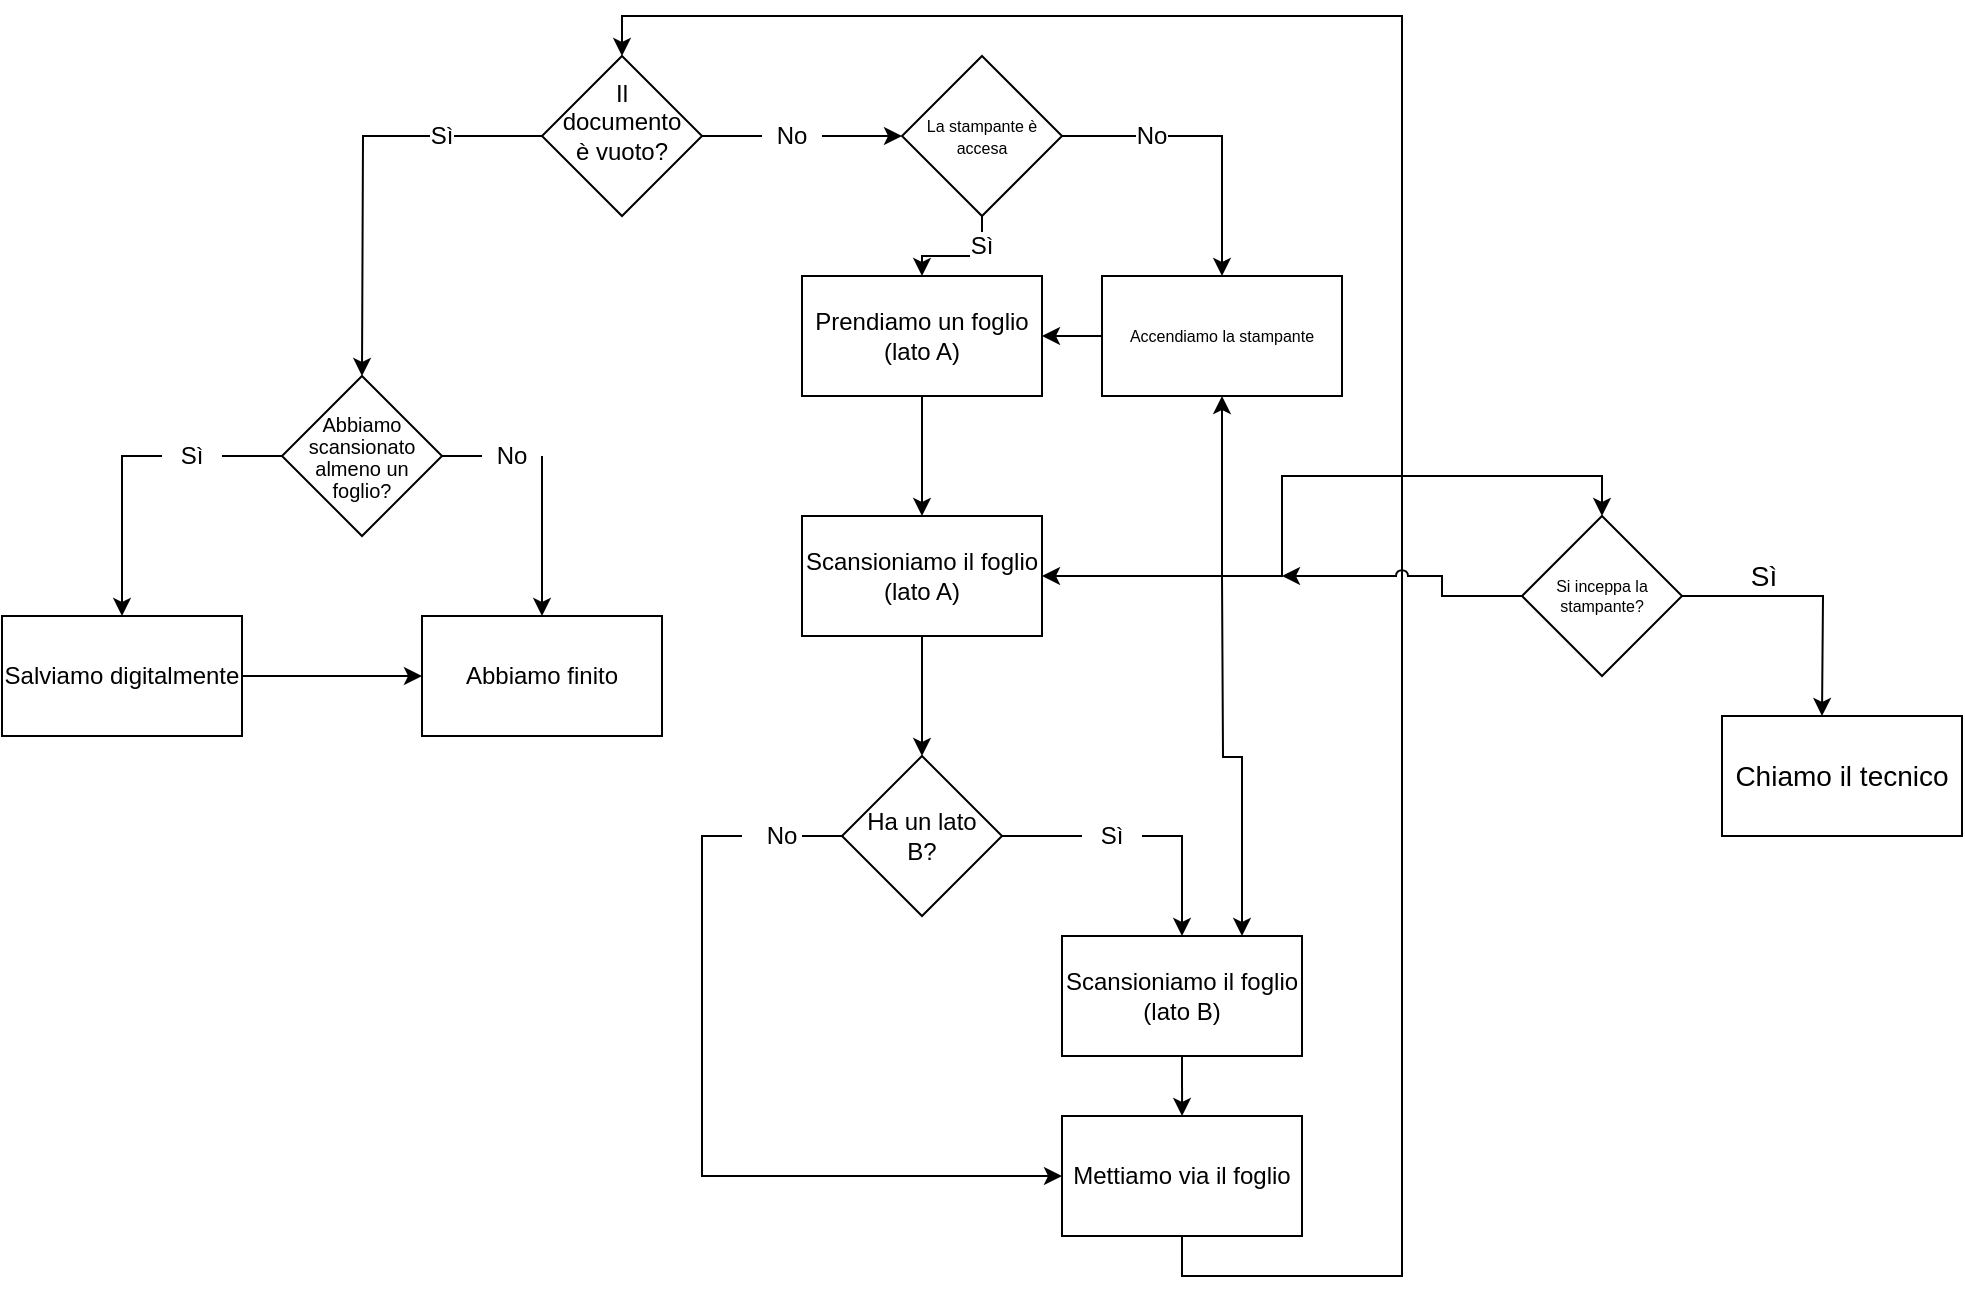 <mxfile version="16.5.1" type="device"><diagram id="rNvXOswDoiBwtW-4i_pI" name="Pagina-1"><mxGraphModel dx="331" dy="199" grid="1" gridSize="10" guides="1" tooltips="1" connect="1" arrows="1" fold="1" page="1" pageScale="1" pageWidth="827" pageHeight="1169" math="0" shadow="0"><root><mxCell id="0"/><mxCell id="1" parent="0"/><mxCell id="F4h-xOhwPjGu_bBkUjPS-2" style="edgeStyle=orthogonalEdgeStyle;rounded=0;orthogonalLoop=1;jettySize=auto;html=1;exitX=0;exitY=0.5;exitDx=0;exitDy=0;" edge="1" parent="1" source="F4h-xOhwPjGu_bBkUjPS-3"><mxGeometry relative="1" as="geometry"><mxPoint x="550" y="470" as="targetPoint"/></mxGeometry></mxCell><mxCell id="F4h-xOhwPjGu_bBkUjPS-34" style="edgeStyle=orthogonalEdgeStyle;rounded=0;orthogonalLoop=1;jettySize=auto;html=1;exitX=1;exitY=0.5;exitDx=0;exitDy=0;entryX=0;entryY=0.5;entryDx=0;entryDy=0;fontSize=9;startArrow=none;" edge="1" parent="1" source="F4h-xOhwPjGu_bBkUjPS-6" target="F4h-xOhwPjGu_bBkUjPS-32"><mxGeometry relative="1" as="geometry"/></mxCell><mxCell id="F4h-xOhwPjGu_bBkUjPS-3" value="" style="rhombus;whiteSpace=wrap;html=1;" vertex="1" parent="1"><mxGeometry x="640" y="310" width="80" height="80" as="geometry"/></mxCell><mxCell id="F4h-xOhwPjGu_bBkUjPS-4" value="Il documento è vuoto?" style="text;html=1;strokeColor=none;fillColor=none;align=center;verticalAlign=middle;whiteSpace=wrap;rounded=0;" vertex="1" parent="1"><mxGeometry x="660" y="335" width="40" height="15" as="geometry"/></mxCell><mxCell id="F4h-xOhwPjGu_bBkUjPS-5" value="Sì" style="text;html=1;strokeColor=none;fillColor=none;align=center;verticalAlign=middle;whiteSpace=wrap;rounded=0;labelBackgroundColor=default;" vertex="1" parent="1"><mxGeometry x="560" y="335" width="60" height="30" as="geometry"/></mxCell><mxCell id="F4h-xOhwPjGu_bBkUjPS-7" style="edgeStyle=orthogonalEdgeStyle;rounded=0;orthogonalLoop=1;jettySize=auto;html=1;exitX=0.5;exitY=1;exitDx=0;exitDy=0;entryX=0.5;entryY=0;entryDx=0;entryDy=0;" edge="1" parent="1" source="F4h-xOhwPjGu_bBkUjPS-8" target="F4h-xOhwPjGu_bBkUjPS-10"><mxGeometry relative="1" as="geometry"/></mxCell><mxCell id="F4h-xOhwPjGu_bBkUjPS-8" value="Prendiamo un foglio (lato A)" style="rounded=0;whiteSpace=wrap;html=1;labelBackgroundColor=default;" vertex="1" parent="1"><mxGeometry x="770" y="420" width="120" height="60" as="geometry"/></mxCell><mxCell id="F4h-xOhwPjGu_bBkUjPS-9" style="edgeStyle=orthogonalEdgeStyle;rounded=0;orthogonalLoop=1;jettySize=auto;html=1;exitX=0.5;exitY=1;exitDx=0;exitDy=0;entryX=0.5;entryY=0;entryDx=0;entryDy=0;" edge="1" parent="1" source="F4h-xOhwPjGu_bBkUjPS-10" target="F4h-xOhwPjGu_bBkUjPS-14"><mxGeometry relative="1" as="geometry"/></mxCell><mxCell id="F4h-xOhwPjGu_bBkUjPS-58" style="edgeStyle=orthogonalEdgeStyle;rounded=0;orthogonalLoop=1;jettySize=auto;html=1;exitX=1;exitY=0.5;exitDx=0;exitDy=0;fontSize=14;startArrow=classic;startFill=1;endArrow=classic;endFill=1;entryX=0.5;entryY=0;entryDx=0;entryDy=0;jumpStyle=arc;" edge="1" parent="1" source="F4h-xOhwPjGu_bBkUjPS-10" target="F4h-xOhwPjGu_bBkUjPS-45"><mxGeometry relative="1" as="geometry"><mxPoint x="1010" y="570.167" as="targetPoint"/></mxGeometry></mxCell><mxCell id="F4h-xOhwPjGu_bBkUjPS-10" value="Scansioniamo il foglio (lato A)" style="rounded=0;whiteSpace=wrap;html=1;labelBackgroundColor=default;" vertex="1" parent="1"><mxGeometry x="770" y="540" width="120" height="60" as="geometry"/></mxCell><mxCell id="F4h-xOhwPjGu_bBkUjPS-11" style="edgeStyle=orthogonalEdgeStyle;rounded=0;orthogonalLoop=1;jettySize=auto;html=1;exitX=0;exitY=0.5;exitDx=0;exitDy=0;startArrow=none;entryX=0;entryY=0.5;entryDx=0;entryDy=0;" edge="1" parent="1" source="F4h-xOhwPjGu_bBkUjPS-15" target="F4h-xOhwPjGu_bBkUjPS-21"><mxGeometry relative="1" as="geometry"><mxPoint x="700" y="750" as="targetPoint"/></mxGeometry></mxCell><mxCell id="F4h-xOhwPjGu_bBkUjPS-12" style="edgeStyle=orthogonalEdgeStyle;rounded=0;orthogonalLoop=1;jettySize=auto;html=1;exitX=1;exitY=0.5;exitDx=0;exitDy=0;startArrow=none;" edge="1" parent="1" source="F4h-xOhwPjGu_bBkUjPS-16"><mxGeometry relative="1" as="geometry"><mxPoint x="960" y="750" as="targetPoint"/><Array as="points"><mxPoint x="960" y="700"/><mxPoint x="960" y="750"/></Array></mxGeometry></mxCell><mxCell id="F4h-xOhwPjGu_bBkUjPS-13" style="edgeStyle=orthogonalEdgeStyle;rounded=0;orthogonalLoop=1;jettySize=auto;html=1;exitX=0;exitY=0.5;exitDx=0;exitDy=0;endArrow=none;endFill=0;" edge="1" parent="1" source="F4h-xOhwPjGu_bBkUjPS-14" target="F4h-xOhwPjGu_bBkUjPS-15"><mxGeometry relative="1" as="geometry"/></mxCell><mxCell id="F4h-xOhwPjGu_bBkUjPS-14" value="Ha un lato &lt;br&gt;B?" style="rhombus;whiteSpace=wrap;html=1;labelBackgroundColor=none;" vertex="1" parent="1"><mxGeometry x="790" y="660" width="80" height="80" as="geometry"/></mxCell><mxCell id="F4h-xOhwPjGu_bBkUjPS-15" value="No" style="text;html=1;strokeColor=none;fillColor=none;align=center;verticalAlign=middle;whiteSpace=wrap;rounded=0;labelBackgroundColor=default;" vertex="1" parent="1"><mxGeometry x="740" y="685" width="40" height="30" as="geometry"/></mxCell><mxCell id="F4h-xOhwPjGu_bBkUjPS-16" value="Sì" style="text;html=1;strokeColor=none;fillColor=none;align=center;verticalAlign=middle;whiteSpace=wrap;rounded=0;labelBackgroundColor=default;" vertex="1" parent="1"><mxGeometry x="910" y="685" width="30" height="30" as="geometry"/></mxCell><mxCell id="F4h-xOhwPjGu_bBkUjPS-17" value="" style="edgeStyle=orthogonalEdgeStyle;rounded=0;orthogonalLoop=1;jettySize=auto;html=1;exitX=1;exitY=0.5;exitDx=0;exitDy=0;endArrow=none;" edge="1" parent="1" source="F4h-xOhwPjGu_bBkUjPS-14" target="F4h-xOhwPjGu_bBkUjPS-16"><mxGeometry relative="1" as="geometry"><mxPoint x="950" y="750" as="targetPoint"/><mxPoint x="870" y="700" as="sourcePoint"/></mxGeometry></mxCell><mxCell id="F4h-xOhwPjGu_bBkUjPS-18" style="edgeStyle=orthogonalEdgeStyle;rounded=0;orthogonalLoop=1;jettySize=auto;html=1;exitX=0.5;exitY=1;exitDx=0;exitDy=0;endArrow=classic;endFill=1;" edge="1" parent="1" source="F4h-xOhwPjGu_bBkUjPS-19"><mxGeometry relative="1" as="geometry"><mxPoint x="960.034" y="840" as="targetPoint"/></mxGeometry></mxCell><mxCell id="F4h-xOhwPjGu_bBkUjPS-60" style="edgeStyle=orthogonalEdgeStyle;rounded=0;orthogonalLoop=1;jettySize=auto;html=1;exitX=0.75;exitY=0;exitDx=0;exitDy=0;fontSize=14;startArrow=classic;startFill=1;endArrow=none;endFill=0;" edge="1" parent="1" source="F4h-xOhwPjGu_bBkUjPS-19"><mxGeometry relative="1" as="geometry"><mxPoint x="980" y="570" as="targetPoint"/></mxGeometry></mxCell><mxCell id="F4h-xOhwPjGu_bBkUjPS-19" value="Scansioniamo il foglio (lato B)" style="rounded=0;whiteSpace=wrap;html=1;labelBackgroundColor=default;" vertex="1" parent="1"><mxGeometry x="900" y="750" width="120" height="60" as="geometry"/></mxCell><mxCell id="F4h-xOhwPjGu_bBkUjPS-20" style="edgeStyle=orthogonalEdgeStyle;rounded=0;orthogonalLoop=1;jettySize=auto;html=1;exitX=0.5;exitY=1;exitDx=0;exitDy=0;endArrow=classic;endFill=1;entryX=0.5;entryY=0;entryDx=0;entryDy=0;" edge="1" parent="1" source="F4h-xOhwPjGu_bBkUjPS-21" target="F4h-xOhwPjGu_bBkUjPS-3"><mxGeometry relative="1" as="geometry"><mxPoint x="810" y="300" as="targetPoint"/><Array as="points"><mxPoint x="960" y="920"/><mxPoint x="1070" y="920"/><mxPoint x="1070" y="290"/><mxPoint x="680" y="290"/></Array></mxGeometry></mxCell><mxCell id="F4h-xOhwPjGu_bBkUjPS-21" value="Mettiamo via il foglio" style="rounded=0;whiteSpace=wrap;html=1;labelBackgroundColor=default;" vertex="1" parent="1"><mxGeometry x="900" y="840" width="120" height="60" as="geometry"/></mxCell><mxCell id="F4h-xOhwPjGu_bBkUjPS-22" style="edgeStyle=orthogonalEdgeStyle;rounded=0;orthogonalLoop=1;jettySize=auto;html=1;exitX=0;exitY=0.5;exitDx=0;exitDy=0;endArrow=classic;endFill=1;startArrow=none;" edge="1" parent="1" source="F4h-xOhwPjGu_bBkUjPS-28"><mxGeometry relative="1" as="geometry"><mxPoint x="430" y="590" as="targetPoint"/></mxGeometry></mxCell><mxCell id="F4h-xOhwPjGu_bBkUjPS-23" style="edgeStyle=orthogonalEdgeStyle;rounded=0;orthogonalLoop=1;jettySize=auto;html=1;exitX=1;exitY=0.5;exitDx=0;exitDy=0;endArrow=classic;endFill=1;startArrow=none;entryX=0.5;entryY=0;entryDx=0;entryDy=0;" edge="1" parent="1" source="F4h-xOhwPjGu_bBkUjPS-30" target="F4h-xOhwPjGu_bBkUjPS-27"><mxGeometry relative="1" as="geometry"><mxPoint x="630" y="590" as="targetPoint"/><Array as="points"><mxPoint x="640" y="540"/><mxPoint x="640" y="540"/></Array></mxGeometry></mxCell><mxCell id="F4h-xOhwPjGu_bBkUjPS-24" value="&lt;p style=&quot;line-height: 1.1; font-size: 10px;&quot;&gt;Abbiamo scansionato almeno un foglio?&lt;/p&gt;" style="rhombus;whiteSpace=wrap;html=1;labelBackgroundColor=none;fontSize=10;" vertex="1" parent="1"><mxGeometry x="510" y="470" width="80" height="80" as="geometry"/></mxCell><mxCell id="F4h-xOhwPjGu_bBkUjPS-25" style="edgeStyle=orthogonalEdgeStyle;rounded=0;orthogonalLoop=1;jettySize=auto;html=1;exitX=1;exitY=0.5;exitDx=0;exitDy=0;entryX=0;entryY=0.5;entryDx=0;entryDy=0;endArrow=classic;endFill=1;" edge="1" parent="1" source="F4h-xOhwPjGu_bBkUjPS-26" target="F4h-xOhwPjGu_bBkUjPS-27"><mxGeometry relative="1" as="geometry"/></mxCell><mxCell id="F4h-xOhwPjGu_bBkUjPS-26" value="Salviamo digitalmente" style="rounded=0;whiteSpace=wrap;html=1;labelBackgroundColor=none;" vertex="1" parent="1"><mxGeometry x="370" y="590" width="120" height="60" as="geometry"/></mxCell><mxCell id="F4h-xOhwPjGu_bBkUjPS-27" value="Abbiamo finito" style="rounded=0;whiteSpace=wrap;html=1;labelBackgroundColor=none;" vertex="1" parent="1"><mxGeometry x="580" y="590" width="120" height="60" as="geometry"/></mxCell><mxCell id="F4h-xOhwPjGu_bBkUjPS-28" value="Sì" style="text;html=1;strokeColor=none;fillColor=none;align=center;verticalAlign=middle;whiteSpace=wrap;rounded=0;labelBackgroundColor=none;" vertex="1" parent="1"><mxGeometry x="450" y="495" width="30" height="30" as="geometry"/></mxCell><mxCell id="F4h-xOhwPjGu_bBkUjPS-29" value="" style="edgeStyle=orthogonalEdgeStyle;rounded=0;orthogonalLoop=1;jettySize=auto;html=1;exitX=0;exitY=0.5;exitDx=0;exitDy=0;endArrow=none;endFill=1;" edge="1" parent="1" source="F4h-xOhwPjGu_bBkUjPS-24" target="F4h-xOhwPjGu_bBkUjPS-28"><mxGeometry relative="1" as="geometry"><mxPoint x="430" y="590" as="targetPoint"/><mxPoint x="510" y="510" as="sourcePoint"/></mxGeometry></mxCell><mxCell id="F4h-xOhwPjGu_bBkUjPS-30" value="No" style="text;html=1;strokeColor=none;fillColor=none;align=center;verticalAlign=middle;whiteSpace=wrap;rounded=0;labelBackgroundColor=none;" vertex="1" parent="1"><mxGeometry x="610" y="495" width="30" height="30" as="geometry"/></mxCell><mxCell id="F4h-xOhwPjGu_bBkUjPS-31" value="" style="edgeStyle=orthogonalEdgeStyle;rounded=0;orthogonalLoop=1;jettySize=auto;html=1;exitX=1;exitY=0.5;exitDx=0;exitDy=0;endArrow=none;endFill=1;" edge="1" parent="1" source="F4h-xOhwPjGu_bBkUjPS-24" target="F4h-xOhwPjGu_bBkUjPS-30"><mxGeometry relative="1" as="geometry"><mxPoint x="630" y="590" as="targetPoint"/><mxPoint x="590" y="510" as="sourcePoint"/></mxGeometry></mxCell><mxCell id="F4h-xOhwPjGu_bBkUjPS-36" style="edgeStyle=orthogonalEdgeStyle;rounded=0;orthogonalLoop=1;jettySize=auto;html=1;exitX=0.5;exitY=1;exitDx=0;exitDy=0;entryX=0.5;entryY=0;entryDx=0;entryDy=0;fontSize=9;" edge="1" parent="1" source="F4h-xOhwPjGu_bBkUjPS-32" target="F4h-xOhwPjGu_bBkUjPS-8"><mxGeometry relative="1" as="geometry"/></mxCell><mxCell id="F4h-xOhwPjGu_bBkUjPS-40" style="edgeStyle=orthogonalEdgeStyle;rounded=0;orthogonalLoop=1;jettySize=auto;html=1;exitX=1;exitY=0.5;exitDx=0;exitDy=0;entryX=0.5;entryY=0;entryDx=0;entryDy=0;fontSize=8;" edge="1" parent="1" source="F4h-xOhwPjGu_bBkUjPS-32" target="F4h-xOhwPjGu_bBkUjPS-39"><mxGeometry relative="1" as="geometry"/></mxCell><mxCell id="F4h-xOhwPjGu_bBkUjPS-32" value="&lt;font style=&quot;font-size: 8px&quot;&gt;La stampante è accesa&lt;br&gt;&lt;/font&gt;" style="rhombus;whiteSpace=wrap;html=1;fontSize=9;" vertex="1" parent="1"><mxGeometry x="820" y="310" width="80" height="80" as="geometry"/></mxCell><mxCell id="F4h-xOhwPjGu_bBkUjPS-6" value="No" style="text;html=1;strokeColor=none;fillColor=none;align=center;verticalAlign=middle;whiteSpace=wrap;rounded=0;labelBackgroundColor=none;" vertex="1" parent="1"><mxGeometry x="750" y="335" width="30" height="30" as="geometry"/></mxCell><mxCell id="F4h-xOhwPjGu_bBkUjPS-35" value="" style="edgeStyle=orthogonalEdgeStyle;rounded=0;orthogonalLoop=1;jettySize=auto;html=1;exitX=1;exitY=0.5;exitDx=0;exitDy=0;entryX=0;entryY=0.5;entryDx=0;entryDy=0;fontSize=9;endArrow=none;" edge="1" parent="1" source="F4h-xOhwPjGu_bBkUjPS-3" target="F4h-xOhwPjGu_bBkUjPS-6"><mxGeometry relative="1" as="geometry"><mxPoint x="720" y="350" as="sourcePoint"/><mxPoint x="790" y="360" as="targetPoint"/></mxGeometry></mxCell><mxCell id="F4h-xOhwPjGu_bBkUjPS-37" value="Sì" style="text;html=1;strokeColor=none;fillColor=none;align=center;verticalAlign=middle;whiteSpace=wrap;rounded=0;labelBackgroundColor=default;" vertex="1" parent="1"><mxGeometry x="845" y="390" width="30" height="30" as="geometry"/></mxCell><mxCell id="F4h-xOhwPjGu_bBkUjPS-43" style="edgeStyle=orthogonalEdgeStyle;rounded=0;orthogonalLoop=1;jettySize=auto;html=1;exitX=0;exitY=0.5;exitDx=0;exitDy=0;entryX=1;entryY=0.5;entryDx=0;entryDy=0;fontSize=8;" edge="1" parent="1" source="F4h-xOhwPjGu_bBkUjPS-39" target="F4h-xOhwPjGu_bBkUjPS-8"><mxGeometry relative="1" as="geometry"/></mxCell><mxCell id="F4h-xOhwPjGu_bBkUjPS-59" style="edgeStyle=orthogonalEdgeStyle;rounded=0;orthogonalLoop=1;jettySize=auto;html=1;exitX=0.5;exitY=1;exitDx=0;exitDy=0;fontSize=14;startArrow=classic;startFill=1;endArrow=none;endFill=0;" edge="1" parent="1" source="F4h-xOhwPjGu_bBkUjPS-39"><mxGeometry relative="1" as="geometry"><mxPoint x="980" y="570" as="targetPoint"/></mxGeometry></mxCell><mxCell id="F4h-xOhwPjGu_bBkUjPS-39" value="Accendiamo la stampante" style="rounded=0;whiteSpace=wrap;html=1;labelBackgroundColor=none;fontSize=8;" vertex="1" parent="1"><mxGeometry x="920" y="420" width="120" height="60" as="geometry"/></mxCell><mxCell id="F4h-xOhwPjGu_bBkUjPS-41" value="No" style="text;html=1;strokeColor=none;fillColor=none;align=center;verticalAlign=middle;whiteSpace=wrap;rounded=0;labelBackgroundColor=default;" vertex="1" parent="1"><mxGeometry x="930" y="335" width="30" height="30" as="geometry"/></mxCell><mxCell id="F4h-xOhwPjGu_bBkUjPS-52" style="edgeStyle=orthogonalEdgeStyle;rounded=0;orthogonalLoop=1;jettySize=auto;html=1;exitX=1;exitY=0.5;exitDx=0;exitDy=0;fontSize=8;" edge="1" parent="1" source="F4h-xOhwPjGu_bBkUjPS-45"><mxGeometry relative="1" as="geometry"><mxPoint x="1280" y="640" as="targetPoint"/></mxGeometry></mxCell><mxCell id="F4h-xOhwPjGu_bBkUjPS-61" style="edgeStyle=orthogonalEdgeStyle;rounded=0;orthogonalLoop=1;jettySize=auto;html=1;exitX=0;exitY=0.5;exitDx=0;exitDy=0;fontSize=14;startArrow=none;startFill=0;endArrow=classic;endFill=1;jumpStyle=arc;" edge="1" parent="1" source="F4h-xOhwPjGu_bBkUjPS-45"><mxGeometry relative="1" as="geometry"><mxPoint x="1010" y="570" as="targetPoint"/><Array as="points"><mxPoint x="1090" y="580"/><mxPoint x="1090" y="570"/></Array></mxGeometry></mxCell><mxCell id="F4h-xOhwPjGu_bBkUjPS-45" value="Si inceppa la stampante?" style="rhombus;whiteSpace=wrap;html=1;labelBackgroundColor=none;fontSize=8;" vertex="1" parent="1"><mxGeometry x="1130" y="540" width="80" height="80" as="geometry"/></mxCell><mxCell id="F4h-xOhwPjGu_bBkUjPS-53" value="&lt;font style=&quot;font-size: 14px&quot;&gt;Chiamo il tecnico&lt;/font&gt;" style="rounded=0;whiteSpace=wrap;html=1;labelBackgroundColor=none;fontSize=8;" vertex="1" parent="1"><mxGeometry x="1230" y="640" width="120" height="60" as="geometry"/></mxCell><mxCell id="F4h-xOhwPjGu_bBkUjPS-54" value="Sì" style="text;html=1;strokeColor=none;fillColor=none;align=center;verticalAlign=middle;whiteSpace=wrap;rounded=0;labelBackgroundColor=none;fontSize=14;" vertex="1" parent="1"><mxGeometry x="1241" y="555" width="20" height="30" as="geometry"/></mxCell></root></mxGraphModel></diagram></mxfile>